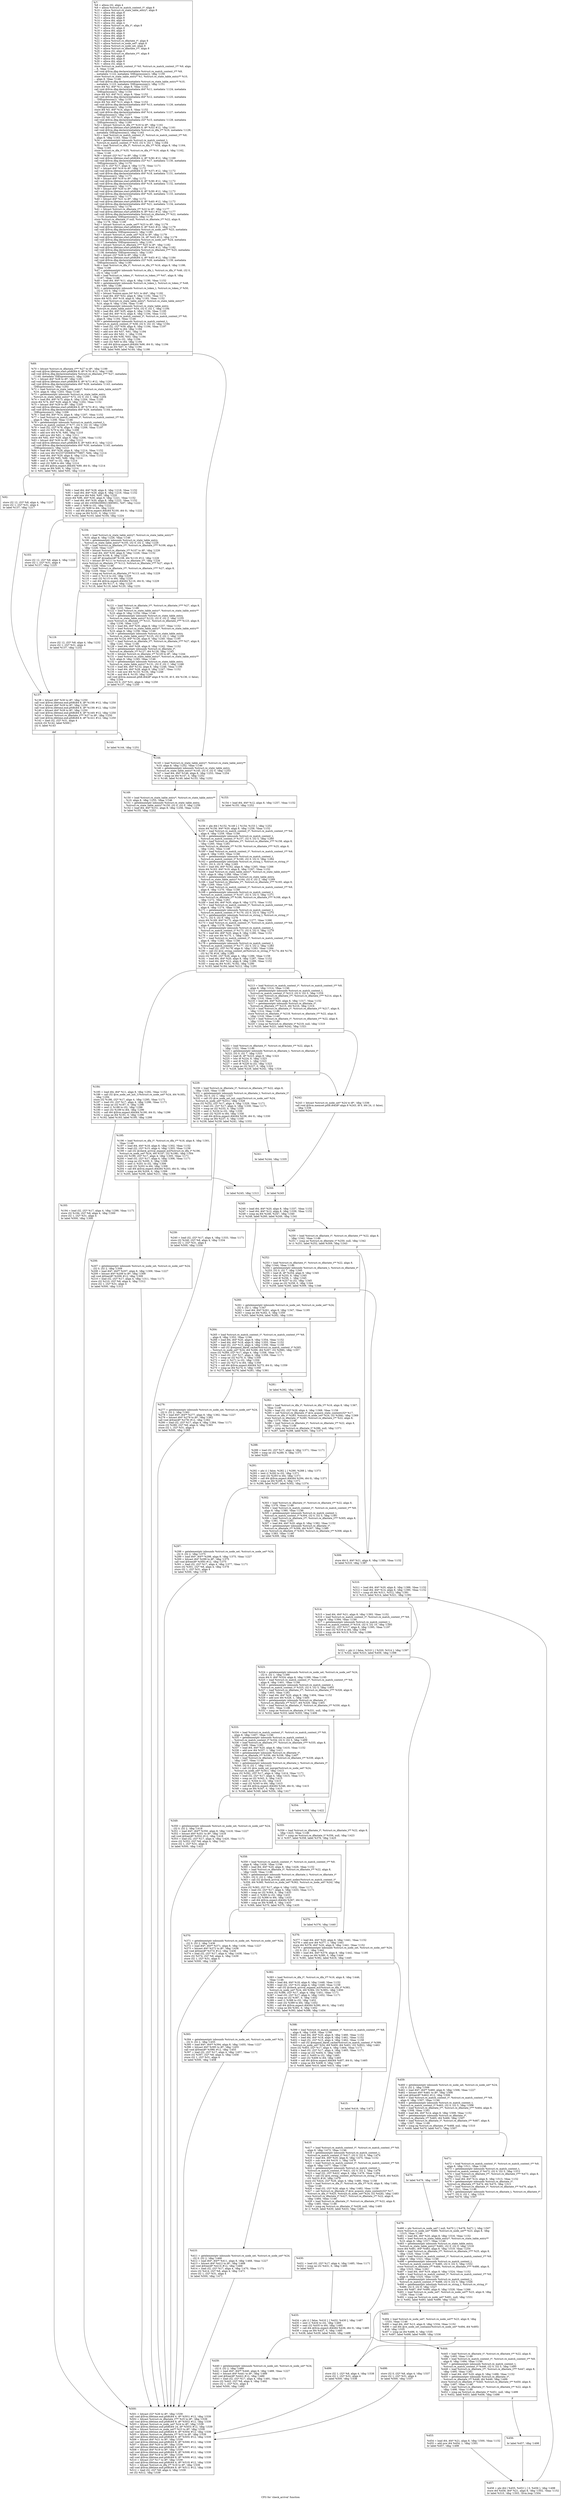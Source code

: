 digraph "CFG for 'check_arrival' function" {
	label="CFG for 'check_arrival' function";

	Node0xfcbae0 [shape=record,label="{%7:\l  %8 = alloca i32, align 4\l  %9 = alloca %struct.re_match_context_t*, align 8\l  %10 = alloca %struct.re_state_table_entry*, align 8\l  %11 = alloca i64, align 8\l  %12 = alloca i64, align 8\l  %13 = alloca i64, align 8\l  %14 = alloca i64, align 8\l  %15 = alloca i32, align 4\l  %16 = alloca %struct.re_dfa_t*, align 8\l  %17 = alloca i32, align 4\l  %18 = alloca i64, align 8\l  %19 = alloca i64, align 8\l  %20 = alloca i64, align 8\l  %21 = alloca i64, align 8\l  %22 = alloca %struct.re_dfastate_t*, align 8\l  %23 = alloca %struct.re_node_set*, align 8\l  %24 = alloca %struct.re_node_set, align 8\l  %25 = alloca %struct.re_dfastate_t**, align 8\l  %26 = alloca i32, align 4\l  %27 = alloca %struct.re_dfastate_t**, align 8\l  %28 = alloca i64, align 8\l  %29 = alloca i64, align 8\l  %30 = alloca i64, align 8\l  %31 = alloca i32, align 4\l  store %struct.re_match_context_t* %0, %struct.re_match_context_t** %9, align\l... 8, !tbaa !1146\l  call void @llvm.dbg.declare(metadata %struct.re_match_context_t** %9,\l... metadata !1122, metadata !DIExpression()), !dbg !1150\l  store %struct.re_state_table_entry* %1, %struct.re_state_table_entry** %10,\l... align 8, !tbaa !1146\l  call void @llvm.dbg.declare(metadata %struct.re_state_table_entry** %10,\l... metadata !1123, metadata !DIExpression()), !dbg !1151\l  store i64 %2, i64* %11, align 8, !tbaa !1152\l  call void @llvm.dbg.declare(metadata i64* %11, metadata !1124, metadata\l... !DIExpression()), !dbg !1154\l  store i64 %3, i64* %12, align 8, !tbaa !1152\l  call void @llvm.dbg.declare(metadata i64* %12, metadata !1125, metadata\l... !DIExpression()), !dbg !1155\l  store i64 %4, i64* %13, align 8, !tbaa !1152\l  call void @llvm.dbg.declare(metadata i64* %13, metadata !1126, metadata\l... !DIExpression()), !dbg !1156\l  store i64 %5, i64* %14, align 8, !tbaa !1152\l  call void @llvm.dbg.declare(metadata i64* %14, metadata !1127, metadata\l... !DIExpression()), !dbg !1157\l  store i32 %6, i32* %15, align 4, !tbaa !1158\l  call void @llvm.dbg.declare(metadata i32* %15, metadata !1128, metadata\l... !DIExpression()), !dbg !1160\l  %32 = bitcast %struct.re_dfa_t** %16 to i8*, !dbg !1161\l  call void @llvm.lifetime.start.p0i8(i64 8, i8* %32) #12, !dbg !1161\l  call void @llvm.dbg.declare(metadata %struct.re_dfa_t** %16, metadata !1129,\l... metadata !DIExpression()), !dbg !1162\l  %33 = load %struct.re_match_context_t*, %struct.re_match_context_t** %9,\l... align 8, !dbg !1163, !tbaa !1146\l  %34 = getelementptr inbounds %struct.re_match_context_t,\l... %struct.re_match_context_t* %33, i32 0, i32 1, !dbg !1164\l  %35 = load %struct.re_dfa_t*, %struct.re_dfa_t** %34, align 8, !dbg !1164,\l... !tbaa !1165\l  store %struct.re_dfa_t* %35, %struct.re_dfa_t** %16, align 8, !dbg !1162,\l... !tbaa !1146\l  %36 = bitcast i32* %17 to i8*, !dbg !1169\l  call void @llvm.lifetime.start.p0i8(i64 4, i8* %36) #12, !dbg !1169\l  call void @llvm.dbg.declare(metadata i32* %17, metadata !1130, metadata\l... !DIExpression()), !dbg !1170\l  store i32 0, i32* %17, align 4, !dbg !1170, !tbaa !1171\l  %37 = bitcast i64* %18 to i8*, !dbg !1172\l  call void @llvm.lifetime.start.p0i8(i64 8, i8* %37) #12, !dbg !1172\l  call void @llvm.dbg.declare(metadata i64* %18, metadata !1131, metadata\l... !DIExpression()), !dbg !1173\l  %38 = bitcast i64* %19 to i8*, !dbg !1172\l  call void @llvm.lifetime.start.p0i8(i64 8, i8* %38) #12, !dbg !1172\l  call void @llvm.dbg.declare(metadata i64* %19, metadata !1132, metadata\l... !DIExpression()), !dbg !1174\l  %39 = bitcast i64* %20 to i8*, !dbg !1172\l  call void @llvm.lifetime.start.p0i8(i64 8, i8* %39) #12, !dbg !1172\l  call void @llvm.dbg.declare(metadata i64* %20, metadata !1133, metadata\l... !DIExpression()), !dbg !1175\l  %40 = bitcast i64* %21 to i8*, !dbg !1172\l  call void @llvm.lifetime.start.p0i8(i64 8, i8* %40) #12, !dbg !1172\l  call void @llvm.dbg.declare(metadata i64* %21, metadata !1134, metadata\l... !DIExpression()), !dbg !1176\l  %41 = bitcast %struct.re_dfastate_t** %22 to i8*, !dbg !1177\l  call void @llvm.lifetime.start.p0i8(i64 8, i8* %41) #12, !dbg !1177\l  call void @llvm.dbg.declare(metadata %struct.re_dfastate_t** %22, metadata\l... !1135, metadata !DIExpression()), !dbg !1178\l  store %struct.re_dfastate_t* null, %struct.re_dfastate_t** %22, align 8,\l... !dbg !1178, !tbaa !1146\l  %42 = bitcast %struct.re_node_set** %23 to i8*, !dbg !1179\l  call void @llvm.lifetime.start.p0i8(i64 8, i8* %42) #12, !dbg !1179\l  call void @llvm.dbg.declare(metadata %struct.re_node_set** %23, metadata\l... !1136, metadata !DIExpression()), !dbg !1180\l  %43 = bitcast %struct.re_node_set* %24 to i8*, !dbg !1179\l  call void @llvm.lifetime.start.p0i8(i64 24, i8* %43) #12, !dbg !1179\l  call void @llvm.dbg.declare(metadata %struct.re_node_set* %24, metadata\l... !1137, metadata !DIExpression()), !dbg !1181\l  %44 = bitcast %struct.re_dfastate_t*** %25 to i8*, !dbg !1182\l  call void @llvm.lifetime.start.p0i8(i64 8, i8* %44) #12, !dbg !1182\l  call void @llvm.dbg.declare(metadata %struct.re_dfastate_t*** %25, metadata\l... !1138, metadata !DIExpression()), !dbg !1183\l  %45 = bitcast i32* %26 to i8*, !dbg !1184\l  call void @llvm.lifetime.start.p0i8(i64 4, i8* %45) #12, !dbg !1184\l  call void @llvm.dbg.declare(metadata i32* %26, metadata !1139, metadata\l... !DIExpression()), !dbg !1185\l  %46 = load %struct.re_dfa_t*, %struct.re_dfa_t** %16, align 8, !dbg !1186,\l... !tbaa !1146\l  %47 = getelementptr inbounds %struct.re_dfa_t, %struct.re_dfa_t* %46, i32 0,\l... i32 0, !dbg !1187\l  %48 = load %struct.re_token_t*, %struct.re_token_t** %47, align 8, !dbg\l... !1187, !tbaa !1188\l  %49 = load i64, i64* %11, align 8, !dbg !1190, !tbaa !1152\l  %50 = getelementptr inbounds %struct.re_token_t, %struct.re_token_t* %48,\l... i64 %49, !dbg !1186\l  %51 = getelementptr inbounds %struct.re_token_t, %struct.re_token_t* %50,\l... i32 0, i32 0, !dbg !1191\l  %52 = bitcast %union.anon.34* %51 to i64*, !dbg !1192\l  %53 = load i64, i64* %52, align 8, !dbg !1192, !tbaa !1171\l  store i64 %53, i64* %18, align 8, !dbg !1193, !tbaa !1152\l  %54 = load %struct.re_state_table_entry*, %struct.re_state_table_entry**\l... %10, align 8, !dbg !1194, !tbaa !1146\l  %55 = getelementptr inbounds %struct.re_state_table_entry,\l... %struct.re_state_table_entry* %54, i32 0, i32 1, !dbg !1194\l  %56 = load i64, i64* %55, align 8, !dbg !1194, !tbaa !1195\l  %57 = load i64, i64* %14, align 8, !dbg !1194, !tbaa !1152\l  %58 = load %struct.re_match_context_t*, %struct.re_match_context_t** %9,\l... align 8, !dbg !1194, !tbaa !1146\l  %59 = getelementptr inbounds %struct.re_match_context_t,\l... %struct.re_match_context_t* %58, i32 0, i32 10, !dbg !1194\l  %60 = load i32, i32* %59, align 8, !dbg !1194, !tbaa !1197\l  %61 = sext i32 %60 to i64, !dbg !1194\l  %62 = add nsw i64 %57, %61, !dbg !1194\l  %63 = add nsw i64 %62, 1, !dbg !1194\l  %64 = icmp slt i64 %56, %63, !dbg !1194\l  %65 = zext i1 %64 to i32, !dbg !1194\l  %66 = sext i32 %65 to i64, !dbg !1194\l  %67 = call i64 @llvm.expect.i64(i64 %66, i64 0), !dbg !1194\l  %68 = icmp ne i64 %67, 0, !dbg !1194\l  br i1 %68, label %69, label %144, !dbg !1198\l|{<s0>T|<s1>F}}"];
	Node0xfcbae0:s0 -> Node0xfcbd80;
	Node0xfcbae0:s1 -> Node0xfcc050;
	Node0xfcbd80 [shape=record,label="{%69:\l\l  %70 = bitcast %struct.re_dfastate_t*** %27 to i8*, !dbg !1199\l  call void @llvm.lifetime.start.p0i8(i64 8, i8* %70) #12, !dbg !1199\l  call void @llvm.dbg.declare(metadata %struct.re_dfastate_t*** %27, metadata\l... !1140, metadata !DIExpression()), !dbg !1200\l  %71 = bitcast i64* %28 to i8*, !dbg !1201\l  call void @llvm.lifetime.start.p0i8(i64 8, i8* %71) #12, !dbg !1201\l  call void @llvm.dbg.declare(metadata i64* %28, metadata !1143, metadata\l... !DIExpression()), !dbg !1202\l  %72 = load %struct.re_state_table_entry*, %struct.re_state_table_entry**\l... %10, align 8, !dbg !1203, !tbaa !1146\l  %73 = getelementptr inbounds %struct.re_state_table_entry,\l... %struct.re_state_table_entry* %72, i32 0, i32 1, !dbg !1204\l  %74 = load i64, i64* %73, align 8, !dbg !1204, !tbaa !1195\l  store i64 %74, i64* %28, align 8, !dbg !1202, !tbaa !1152\l  %75 = bitcast i64* %29 to i8*, !dbg !1205\l  call void @llvm.lifetime.start.p0i8(i64 8, i8* %75) #12, !dbg !1205\l  call void @llvm.dbg.declare(metadata i64* %29, metadata !1144, metadata\l... !DIExpression()), !dbg !1206\l  %76 = load i64, i64* %14, align 8, !dbg !1207, !tbaa !1152\l  %77 = load %struct.re_match_context_t*, %struct.re_match_context_t** %9,\l... align 8, !dbg !1208, !tbaa !1146\l  %78 = getelementptr inbounds %struct.re_match_context_t,\l... %struct.re_match_context_t* %77, i32 0, i32 10, !dbg !1209\l  %79 = load i32, i32* %78, align 8, !dbg !1209, !tbaa !1197\l  %80 = sext i32 %79 to i64, !dbg !1208\l  %81 = add nsw i64 %76, %80, !dbg !1210\l  %82 = add nsw i64 %81, 1, !dbg !1211\l  store i64 %82, i64* %29, align 8, !dbg !1206, !tbaa !1152\l  %83 = bitcast i64* %30 to i8*, !dbg !1212\l  call void @llvm.lifetime.start.p0i8(i64 8, i8* %83) #12, !dbg !1212\l  call void @llvm.dbg.declare(metadata i64* %30, metadata !1145, metadata\l... !DIExpression()), !dbg !1213\l  %84 = load i64, i64* %28, align 8, !dbg !1214, !tbaa !1152\l  %85 = sub nsw i64 9223372036854775807, %84, !dbg !1214\l  %86 = load i64, i64* %29, align 8, !dbg !1214, !tbaa !1152\l  %87 = icmp slt i64 %85, %86, !dbg !1214\l  %88 = zext i1 %87 to i32, !dbg !1214\l  %89 = sext i32 %88 to i64, !dbg !1214\l  %90 = call i64 @llvm.expect.i64(i64 %89, i64 0), !dbg !1214\l  %91 = icmp ne i64 %90, 0, !dbg !1214\l  br i1 %91, label %92, label %93, !dbg !1216\l|{<s0>T|<s1>F}}"];
	Node0xfcbd80:s0 -> Node0xfcbdd0;
	Node0xfcbd80:s1 -> Node0xfcbe20;
	Node0xfcbdd0 [shape=record,label="{%92:\l\l  store i32 12, i32* %8, align 4, !dbg !1217\l  store i32 1, i32* %31, align 4\l  br label %137, !dbg !1217\l}"];
	Node0xfcbdd0 -> Node0xfcbfb0;
	Node0xfcbe20 [shape=record,label="{%93:\l\l  %94 = load i64, i64* %28, align 8, !dbg !1218, !tbaa !1152\l  %95 = load i64, i64* %29, align 8, !dbg !1219, !tbaa !1152\l  %96 = add nsw i64 %94, %95, !dbg !1220\l  store i64 %96, i64* %30, align 8, !dbg !1221, !tbaa !1152\l  %97 = load i64, i64* %30, align 8, !dbg !1222, !tbaa !1152\l  %98 = icmp ult i64 2305843009213693951, %97, !dbg !1222\l  %99 = zext i1 %98 to i32, !dbg !1222\l  %100 = sext i32 %99 to i64, !dbg !1222\l  %101 = call i64 @llvm.expect.i64(i64 %100, i64 0), !dbg !1222\l  %102 = icmp ne i64 %101, 0, !dbg !1222\l  br i1 %102, label %103, label %104, !dbg !1224\l|{<s0>T|<s1>F}}"];
	Node0xfcbe20:s0 -> Node0xfcbe70;
	Node0xfcbe20:s1 -> Node0xfcbec0;
	Node0xfcbe70 [shape=record,label="{%103:\l\l  store i32 12, i32* %8, align 4, !dbg !1225\l  store i32 1, i32* %31, align 4\l  br label %137, !dbg !1225\l}"];
	Node0xfcbe70 -> Node0xfcbfb0;
	Node0xfcbec0 [shape=record,label="{%104:\l\l  %105 = load %struct.re_state_table_entry*, %struct.re_state_table_entry**\l... %10, align 8, !dbg !1226, !tbaa !1146\l  %106 = getelementptr inbounds %struct.re_state_table_entry,\l... %struct.re_state_table_entry* %105, i32 0, i32 2, !dbg !1226\l  %107 = load %struct.re_dfastate_t**, %struct.re_dfastate_t*** %106, align 8,\l... !dbg !1226, !tbaa !1227\l  %108 = bitcast %struct.re_dfastate_t** %107 to i8*, !dbg !1226\l  %109 = load i64, i64* %30, align 8, !dbg !1226, !tbaa !1152\l  %110 = mul i64 %109, 8, !dbg !1226\l  %111 = call i8* @realloc(i8* %108, i64 %110) #12, !dbg !1226\l  %112 = bitcast i8* %111 to %struct.re_dfastate_t**, !dbg !1226\l  store %struct.re_dfastate_t** %112, %struct.re_dfastate_t*** %27, align 8,\l... !dbg !1228, !tbaa !1146\l  %113 = load %struct.re_dfastate_t**, %struct.re_dfastate_t*** %27, align 8,\l... !dbg !1229, !tbaa !1146\l  %114 = icmp eq %struct.re_dfastate_t** %113, null, !dbg !1229\l  %115 = zext i1 %114 to i32, !dbg !1229\l  %116 = sext i32 %115 to i64, !dbg !1229\l  %117 = call i64 @llvm.expect.i64(i64 %116, i64 0), !dbg !1229\l  %118 = icmp ne i64 %117, 0, !dbg !1229\l  br i1 %118, label %119, label %120, !dbg !1231\l|{<s0>T|<s1>F}}"];
	Node0xfcbec0:s0 -> Node0xfcbf10;
	Node0xfcbec0:s1 -> Node0xfcbf60;
	Node0xfcbf10 [shape=record,label="{%119:\l\l  store i32 12, i32* %8, align 4, !dbg !1232\l  store i32 1, i32* %31, align 4\l  br label %137, !dbg !1232\l}"];
	Node0xfcbf10 -> Node0xfcbfb0;
	Node0xfcbf60 [shape=record,label="{%120:\l\l  %121 = load %struct.re_dfastate_t**, %struct.re_dfastate_t*** %27, align 8,\l... !dbg !1233, !tbaa !1146\l  %122 = load %struct.re_state_table_entry*, %struct.re_state_table_entry**\l... %10, align 8, !dbg !1234, !tbaa !1146\l  %123 = getelementptr inbounds %struct.re_state_table_entry,\l... %struct.re_state_table_entry* %122, i32 0, i32 2, !dbg !1235\l  store %struct.re_dfastate_t** %121, %struct.re_dfastate_t*** %123, align 8,\l... !dbg !1236, !tbaa !1227\l  %124 = load i64, i64* %30, align 8, !dbg !1237, !tbaa !1152\l  %125 = load %struct.re_state_table_entry*, %struct.re_state_table_entry**\l... %10, align 8, !dbg !1238, !tbaa !1146\l  %126 = getelementptr inbounds %struct.re_state_table_entry,\l... %struct.re_state_table_entry* %125, i32 0, i32 1, !dbg !1239\l  store i64 %124, i64* %126, align 8, !dbg !1240, !tbaa !1195\l  %127 = load %struct.re_dfastate_t**, %struct.re_dfastate_t*** %27, align 8,\l... !dbg !1241, !tbaa !1146\l  %128 = load i64, i64* %28, align 8, !dbg !1242, !tbaa !1152\l  %129 = getelementptr inbounds %struct.re_dfastate_t*,\l... %struct.re_dfastate_t** %127, i64 %128, !dbg !1243\l  %130 = bitcast %struct.re_dfastate_t** %129 to i8*, !dbg !1244\l  %131 = load %struct.re_state_table_entry*, %struct.re_state_table_entry**\l... %10, align 8, !dbg !1245, !tbaa !1146\l  %132 = getelementptr inbounds %struct.re_state_table_entry,\l... %struct.re_state_table_entry* %131, i32 0, i32 1, !dbg !1246\l  %133 = load i64, i64* %132, align 8, !dbg !1246, !tbaa !1195\l  %134 = load i64, i64* %28, align 8, !dbg !1247, !tbaa !1152\l  %135 = sub nsw i64 %133, %134, !dbg !1248\l  %136 = mul i64 8, %135, !dbg !1249\l  call void @llvm.memset.p0i8.i64(i8* align 8 %130, i8 0, i64 %136, i1 false),\l... !dbg !1244\l  store i32 0, i32* %31, align 4, !dbg !1250\l  br label %137, !dbg !1250\l}"];
	Node0xfcbf60 -> Node0xfcbfb0;
	Node0xfcbfb0 [shape=record,label="{%137:\l\l  %138 = bitcast i64* %30 to i8*, !dbg !1250\l  call void @llvm.lifetime.end.p0i8(i64 8, i8* %138) #12, !dbg !1250\l  %139 = bitcast i64* %29 to i8*, !dbg !1250\l  call void @llvm.lifetime.end.p0i8(i64 8, i8* %139) #12, !dbg !1250\l  %140 = bitcast i64* %28 to i8*, !dbg !1250\l  call void @llvm.lifetime.end.p0i8(i64 8, i8* %140) #12, !dbg !1250\l  %141 = bitcast %struct.re_dfastate_t*** %27 to i8*, !dbg !1250\l  call void @llvm.lifetime.end.p0i8(i64 8, i8* %141) #12, !dbg !1250\l  %142 = load i32, i32* %31, align 4\l  switch i32 %142, label %500 [\l    i32 0, label %143\l  ]\l|{<s0>def|<s1>0}}"];
	Node0xfcbfb0:s0 -> Node0xfcd360;
	Node0xfcbfb0:s1 -> Node0xfcc000;
	Node0xfcc000 [shape=record,label="{%143:\l\l  br label %144, !dbg !1251\l}"];
	Node0xfcc000 -> Node0xfcc050;
	Node0xfcc050 [shape=record,label="{%144:\l\l  %145 = load %struct.re_state_table_entry*, %struct.re_state_table_entry**\l... %10, align 8, !dbg !1252, !tbaa !1146\l  %146 = getelementptr inbounds %struct.re_state_table_entry,\l... %struct.re_state_table_entry* %145, i32 0, i32 0, !dbg !1253\l  %147 = load i64, i64* %146, align 8, !dbg !1253, !tbaa !1254\l  %148 = icmp ne i64 %147, 0, !dbg !1252\l  br i1 %148, label %149, label %153, !dbg !1252\l|{<s0>T|<s1>F}}"];
	Node0xfcc050:s0 -> Node0xfcc0a0;
	Node0xfcc050:s1 -> Node0xfcc0f0;
	Node0xfcc0a0 [shape=record,label="{%149:\l\l  %150 = load %struct.re_state_table_entry*, %struct.re_state_table_entry**\l... %10, align 8, !dbg !1255, !tbaa !1146\l  %151 = getelementptr inbounds %struct.re_state_table_entry,\l... %struct.re_state_table_entry* %150, i32 0, i32 0, !dbg !1256\l  %152 = load i64, i64* %151, align 8, !dbg !1256, !tbaa !1254\l  br label %155, !dbg !1252\l}"];
	Node0xfcc0a0 -> Node0xfcc140;
	Node0xfcc0f0 [shape=record,label="{%153:\l\l  %154 = load i64, i64* %12, align 8, !dbg !1257, !tbaa !1152\l  br label %155, !dbg !1252\l}"];
	Node0xfcc0f0 -> Node0xfcc140;
	Node0xfcc140 [shape=record,label="{%155:\l\l  %156 = phi i64 [ %152, %149 ], [ %154, %153 ], !dbg !1252\l  store i64 %156, i64* %20, align 8, !dbg !1258, !tbaa !1152\l  %157 = load %struct.re_match_context_t*, %struct.re_match_context_t** %9,\l... align 8, !dbg !1259, !tbaa !1146\l  %158 = getelementptr inbounds %struct.re_match_context_t,\l... %struct.re_match_context_t* %157, i32 0, i32 5, !dbg !1260\l  %159 = load %struct.re_dfastate_t**, %struct.re_dfastate_t*** %158, align 8,\l... !dbg !1260, !tbaa !1261\l  store %struct.re_dfastate_t** %159, %struct.re_dfastate_t*** %25, align 8,\l... !dbg !1262, !tbaa !1146\l  %160 = load %struct.re_match_context_t*, %struct.re_match_context_t** %9,\l... align 8, !dbg !1263, !tbaa !1146\l  %161 = getelementptr inbounds %struct.re_match_context_t,\l... %struct.re_match_context_t* %160, i32 0, i32 0, !dbg !1264\l  %162 = getelementptr inbounds %struct.re_string_t, %struct.re_string_t*\l... %161, i32 0, i32 9, !dbg !1265\l  %163 = load i64, i64* %162, align 8, !dbg !1265, !tbaa !1266\l  store i64 %163, i64* %19, align 8, !dbg !1267, !tbaa !1152\l  %164 = load %struct.re_state_table_entry*, %struct.re_state_table_entry**\l... %10, align 8, !dbg !1268, !tbaa !1146\l  %165 = getelementptr inbounds %struct.re_state_table_entry,\l... %struct.re_state_table_entry* %164, i32 0, i32 2, !dbg !1269\l  %166 = load %struct.re_dfastate_t**, %struct.re_dfastate_t*** %165, align 8,\l... !dbg !1269, !tbaa !1227\l  %167 = load %struct.re_match_context_t*, %struct.re_match_context_t** %9,\l... align 8, !dbg !1270, !tbaa !1146\l  %168 = getelementptr inbounds %struct.re_match_context_t,\l... %struct.re_match_context_t* %167, i32 0, i32 5, !dbg !1271\l  store %struct.re_dfastate_t** %166, %struct.re_dfastate_t*** %168, align 8,\l... !dbg !1272, !tbaa !1261\l  %169 = load i64, i64* %20, align 8, !dbg !1273, !tbaa !1152\l  %170 = load %struct.re_match_context_t*, %struct.re_match_context_t** %9,\l... align 8, !dbg !1274, !tbaa !1146\l  %171 = getelementptr inbounds %struct.re_match_context_t,\l... %struct.re_match_context_t* %170, i32 0, i32 0, !dbg !1275\l  %172 = getelementptr inbounds %struct.re_string_t, %struct.re_string_t*\l... %171, i32 0, i32 9, !dbg !1276\l  store i64 %169, i64* %172, align 8, !dbg !1277, !tbaa !1266\l  %173 = load %struct.re_match_context_t*, %struct.re_match_context_t** %9,\l... align 8, !dbg !1278, !tbaa !1146\l  %174 = getelementptr inbounds %struct.re_match_context_t,\l... %struct.re_match_context_t* %173, i32 0, i32 0, !dbg !1279\l  %175 = load i64, i64* %20, align 8, !dbg !1280, !tbaa !1152\l  %176 = sub nsw i64 %175, 1, !dbg !1281\l  %177 = load %struct.re_match_context_t*, %struct.re_match_context_t** %9,\l... align 8, !dbg !1282, !tbaa !1146\l  %178 = getelementptr inbounds %struct.re_match_context_t,\l... %struct.re_match_context_t* %177, i32 0, i32 2, !dbg !1283\l  %179 = load i32, i32* %178, align 8, !dbg !1283, !tbaa !1284\l  %180 = call i32 @re_string_context_at(%struct.re_string_t* %174, i64 %176,\l... i32 %179) #16, !dbg !1285\l  store i32 %180, i32* %26, align 4, !dbg !1286, !tbaa !1158\l  %181 = load i64, i64* %20, align 8, !dbg !1287, !tbaa !1152\l  %182 = load i64, i64* %12, align 8, !dbg !1289, !tbaa !1152\l  %183 = icmp eq i64 %181, %182, !dbg !1290\l  br i1 %183, label %184, label %212, !dbg !1291\l|{<s0>T|<s1>F}}"];
	Node0xfcc140:s0 -> Node0xfcc190;
	Node0xfcc140:s1 -> Node0xfcc320;
	Node0xfcc190 [shape=record,label="{%184:\l\l  %185 = load i64, i64* %11, align 8, !dbg !1292, !tbaa !1152\l  %186 = call i32 @re_node_set_init_1(%struct.re_node_set* %24, i64 %185),\l... !dbg !1294\l  store i32 %186, i32* %17, align 4, !dbg !1295, !tbaa !1171\l  %187 = load i32, i32* %17, align 4, !dbg !1296, !tbaa !1171\l  %188 = icmp ne i32 %187, 0, !dbg !1296\l  %189 = zext i1 %188 to i32, !dbg !1296\l  %190 = sext i32 %189 to i64, !dbg !1296\l  %191 = call i64 @llvm.expect.i64(i64 %190, i64 0), !dbg !1296\l  %192 = icmp ne i64 %191, 0, !dbg !1296\l  br i1 %192, label %193, label %195, !dbg !1298\l|{<s0>T|<s1>F}}"];
	Node0xfcc190:s0 -> Node0xfcc1e0;
	Node0xfcc190:s1 -> Node0xfcc230;
	Node0xfcc1e0 [shape=record,label="{%193:\l\l  %194 = load i32, i32* %17, align 4, !dbg !1299, !tbaa !1171\l  store i32 %194, i32* %8, align 4, !dbg !1300\l  store i32 1, i32* %31, align 4\l  br label %500, !dbg !1300\l}"];
	Node0xfcc1e0 -> Node0xfcd360;
	Node0xfcc230 [shape=record,label="{%195:\l\l  %196 = load %struct.re_dfa_t*, %struct.re_dfa_t** %16, align 8, !dbg !1301,\l... !tbaa !1146\l  %197 = load i64, i64* %18, align 8, !dbg !1302, !tbaa !1152\l  %198 = load i32, i32* %15, align 4, !dbg !1303, !tbaa !1158\l  %199 = call i32 @check_arrival_expand_ecl(%struct.re_dfa_t* %196,\l... %struct.re_node_set* %24, i64 %197, i32 %198), !dbg !1304\l  store i32 %199, i32* %17, align 4, !dbg !1305, !tbaa !1171\l  %200 = load i32, i32* %17, align 4, !dbg !1306, !tbaa !1171\l  %201 = icmp ne i32 %200, 0, !dbg !1306\l  %202 = zext i1 %201 to i32, !dbg !1306\l  %203 = sext i32 %202 to i64, !dbg !1306\l  %204 = call i64 @llvm.expect.i64(i64 %203, i64 0), !dbg !1306\l  %205 = icmp ne i64 %204, 0, !dbg !1306\l  br i1 %205, label %206, label %211, !dbg !1308\l|{<s0>T|<s1>F}}"];
	Node0xfcc230:s0 -> Node0xfcc280;
	Node0xfcc230:s1 -> Node0xfcc2d0;
	Node0xfcc280 [shape=record,label="{%206:\l\l  %207 = getelementptr inbounds %struct.re_node_set, %struct.re_node_set* %24,\l... i32 0, i32 2, !dbg !1309\l  %208 = load i64*, i64** %207, align 8, !dbg !1309, !tbaa !1227\l  %209 = bitcast i64* %208 to i8*, !dbg !1309\l  call void @free(i8* %209) #12, !dbg !1309\l  %210 = load i32, i32* %17, align 4, !dbg !1311, !tbaa !1171\l  store i32 %210, i32* %8, align 4, !dbg !1312\l  store i32 1, i32* %31, align 4\l  br label %500, !dbg !1312\l}"];
	Node0xfcc280 -> Node0xfcd360;
	Node0xfcc2d0 [shape=record,label="{%211:\l\l  br label %245, !dbg !1313\l}"];
	Node0xfcc2d0 -> Node0xfcc550;
	Node0xfcc320 [shape=record,label="{%212:\l\l  %213 = load %struct.re_match_context_t*, %struct.re_match_context_t** %9,\l... align 8, !dbg !1314, !tbaa !1146\l  %214 = getelementptr inbounds %struct.re_match_context_t,\l... %struct.re_match_context_t* %213, i32 0, i32 5, !dbg !1316\l  %215 = load %struct.re_dfastate_t**, %struct.re_dfastate_t*** %214, align 8,\l... !dbg !1316, !tbaa !1261\l  %216 = load i64, i64* %20, align 8, !dbg !1317, !tbaa !1152\l  %217 = getelementptr inbounds %struct.re_dfastate_t*,\l... %struct.re_dfastate_t** %215, i64 %216, !dbg !1314\l  %218 = load %struct.re_dfastate_t*, %struct.re_dfastate_t** %217, align 8,\l... !dbg !1314, !tbaa !1146\l  store %struct.re_dfastate_t* %218, %struct.re_dfastate_t** %22, align 8,\l... !dbg !1318, !tbaa !1146\l  %219 = load %struct.re_dfastate_t*, %struct.re_dfastate_t** %22, align 8,\l... !dbg !1319, !tbaa !1146\l  %220 = icmp ne %struct.re_dfastate_t* %219, null, !dbg !1319\l  br i1 %220, label %221, label %242, !dbg !1321\l|{<s0>T|<s1>F}}"];
	Node0xfcc320:s0 -> Node0xfcc370;
	Node0xfcc320:s1 -> Node0xfcc4b0;
	Node0xfcc370 [shape=record,label="{%221:\l\l  %222 = load %struct.re_dfastate_t*, %struct.re_dfastate_t** %22, align 8,\l... !dbg !1322, !tbaa !1146\l  %223 = getelementptr inbounds %struct.re_dfastate_t, %struct.re_dfastate_t*\l... %222, i32 0, i32 7, !dbg !1323\l  %224 = load i8, i8* %223, align 8, !dbg !1323\l  %225 = lshr i8 %224, 6, !dbg !1323\l  %226 = and i8 %225, 1, !dbg !1323\l  %227 = zext i8 %226 to i32, !dbg !1323\l  %228 = icmp ne i32 %227, 0, !dbg !1322\l  br i1 %228, label %229, label %242, !dbg !1324\l|{<s0>T|<s1>F}}"];
	Node0xfcc370:s0 -> Node0xfcc3c0;
	Node0xfcc370:s1 -> Node0xfcc4b0;
	Node0xfcc3c0 [shape=record,label="{%229:\l\l  %230 = load %struct.re_dfastate_t*, %struct.re_dfastate_t** %22, align 8,\l... !dbg !1325, !tbaa !1146\l  %231 = getelementptr inbounds %struct.re_dfastate_t, %struct.re_dfastate_t*\l... %230, i32 0, i32 1, !dbg !1327\l  %232 = call i32 @re_node_set_init_copy(%struct.re_node_set* %24,\l... %struct.re_node_set* %231), !dbg !1328\l  store i32 %232, i32* %17, align 4, !dbg !1329, !tbaa !1171\l  %233 = load i32, i32* %17, align 4, !dbg !1330, !tbaa !1171\l  %234 = icmp ne i32 %233, 0, !dbg !1330\l  %235 = zext i1 %234 to i32, !dbg !1330\l  %236 = sext i32 %235 to i64, !dbg !1330\l  %237 = call i64 @llvm.expect.i64(i64 %236, i64 0), !dbg !1330\l  %238 = icmp ne i64 %237, 0, !dbg !1330\l  br i1 %238, label %239, label %241, !dbg !1332\l|{<s0>T|<s1>F}}"];
	Node0xfcc3c0:s0 -> Node0xfcc410;
	Node0xfcc3c0:s1 -> Node0xfcc460;
	Node0xfcc410 [shape=record,label="{%239:\l\l  %240 = load i32, i32* %17, align 4, !dbg !1333, !tbaa !1171\l  store i32 %240, i32* %8, align 4, !dbg !1334\l  store i32 1, i32* %31, align 4\l  br label %500, !dbg !1334\l}"];
	Node0xfcc410 -> Node0xfcd360;
	Node0xfcc460 [shape=record,label="{%241:\l\l  br label %244, !dbg !1335\l}"];
	Node0xfcc460 -> Node0xfcc500;
	Node0xfcc4b0 [shape=record,label="{%242:\l\l  %243 = bitcast %struct.re_node_set* %24 to i8*, !dbg !1336\l  call void @llvm.memset.p0i8.i64(i8* align 8 %243, i8 0, i64 24, i1 false),\l... !dbg !1336\l  br label %244\l}"];
	Node0xfcc4b0 -> Node0xfcc500;
	Node0xfcc500 [shape=record,label="{%244:\l\l  br label %245\l}"];
	Node0xfcc500 -> Node0xfcc550;
	Node0xfcc550 [shape=record,label="{%245:\l\l  %246 = load i64, i64* %20, align 8, !dbg !1337, !tbaa !1152\l  %247 = load i64, i64* %12, align 8, !dbg !1339, !tbaa !1152\l  %248 = icmp eq i64 %246, %247, !dbg !1340\l  br i1 %248, label %260, label %249, !dbg !1341\l|{<s0>T|<s1>F}}"];
	Node0xfcc550:s0 -> Node0xfcc640;
	Node0xfcc550:s1 -> Node0xfcc5a0;
	Node0xfcc5a0 [shape=record,label="{%249:\l\l  %250 = load %struct.re_dfastate_t*, %struct.re_dfastate_t** %22, align 8,\l... !dbg !1342, !tbaa !1146\l  %251 = icmp ne %struct.re_dfastate_t* %250, null, !dbg !1342\l  br i1 %251, label %252, label %309, !dbg !1343\l|{<s0>T|<s1>F}}"];
	Node0xfcc5a0:s0 -> Node0xfcc5f0;
	Node0xfcc5a0:s1 -> Node0xfcc910;
	Node0xfcc5f0 [shape=record,label="{%252:\l\l  %253 = load %struct.re_dfastate_t*, %struct.re_dfastate_t** %22, align 8,\l... !dbg !1344, !tbaa !1146\l  %254 = getelementptr inbounds %struct.re_dfastate_t, %struct.re_dfastate_t*\l... %253, i32 0, i32 7, !dbg !1345\l  %255 = load i8, i8* %254, align 8, !dbg !1345\l  %256 = lshr i8 %255, 6, !dbg !1345\l  %257 = and i8 %256, 1, !dbg !1345\l  %258 = zext i8 %257 to i32, !dbg !1345\l  %259 = icmp ne i32 %258, 0, !dbg !1344\l  br i1 %259, label %260, label %309, !dbg !1346\l|{<s0>T|<s1>F}}"];
	Node0xfcc5f0:s0 -> Node0xfcc640;
	Node0xfcc5f0:s1 -> Node0xfcc910;
	Node0xfcc640 [shape=record,label="{%260:\l\l  %261 = getelementptr inbounds %struct.re_node_set, %struct.re_node_set* %24,\l... i32 0, i32 1, !dbg !1347\l  %262 = load i64, i64* %261, align 8, !dbg !1347, !tbaa !1195\l  %263 = icmp ne i64 %262, 0, !dbg !1350\l  br i1 %263, label %264, label %282, !dbg !1351\l|{<s0>T|<s1>F}}"];
	Node0xfcc640:s0 -> Node0xfcc690;
	Node0xfcc640:s1 -> Node0xfcc780;
	Node0xfcc690 [shape=record,label="{%264:\l\l  %265 = load %struct.re_match_context_t*, %struct.re_match_context_t** %9,\l... align 8, !dbg !1352, !tbaa !1146\l  %266 = load i64, i64* %20, align 8, !dbg !1354, !tbaa !1152\l  %267 = load i64, i64* %18, align 8, !dbg !1355, !tbaa !1152\l  %268 = load i32, i32* %15, align 4, !dbg !1356, !tbaa !1158\l  %269 = call i32 @expand_bkref_cache(%struct.re_match_context_t* %265,\l... %struct.re_node_set* %24, i64 %266, i64 %267, i32 %268), !dbg !1357\l  store i32 %269, i32* %17, align 4, !dbg !1358, !tbaa !1171\l  %270 = load i32, i32* %17, align 4, !dbg !1359, !tbaa !1171\l  %271 = icmp ne i32 %270, 0, !dbg !1359\l  %272 = zext i1 %271 to i32, !dbg !1359\l  %273 = sext i32 %272 to i64, !dbg !1359\l  %274 = call i64 @llvm.expect.i64(i64 %273, i64 0), !dbg !1359\l  %275 = icmp ne i64 %274, 0, !dbg !1359\l  br i1 %275, label %276, label %281, !dbg !1361\l|{<s0>T|<s1>F}}"];
	Node0xfcc690:s0 -> Node0xfcc6e0;
	Node0xfcc690:s1 -> Node0xfcc730;
	Node0xfcc6e0 [shape=record,label="{%276:\l\l  %277 = getelementptr inbounds %struct.re_node_set, %struct.re_node_set* %24,\l... i32 0, i32 2, !dbg !1362\l  %278 = load i64*, i64** %277, align 8, !dbg !1362, !tbaa !1227\l  %279 = bitcast i64* %278 to i8*, !dbg !1362\l  call void @free(i8* %279) #12, !dbg !1362\l  %280 = load i32, i32* %17, align 4, !dbg !1364, !tbaa !1171\l  store i32 %280, i32* %8, align 4, !dbg !1365\l  store i32 1, i32* %31, align 4\l  br label %500, !dbg !1365\l}"];
	Node0xfcc6e0 -> Node0xfcd360;
	Node0xfcc730 [shape=record,label="{%281:\l\l  br label %282, !dbg !1366\l}"];
	Node0xfcc730 -> Node0xfcc780;
	Node0xfcc780 [shape=record,label="{%282:\l\l  %283 = load %struct.re_dfa_t*, %struct.re_dfa_t** %16, align 8, !dbg !1367,\l... !tbaa !1146\l  %284 = load i32, i32* %26, align 4, !dbg !1368, !tbaa !1158\l  %285 = call %struct.re_dfastate_t* @re_acquire_state_context(i32* %17,\l... %struct.re_dfa_t* %283, %struct.re_node_set* %24, i32 %284), !dbg !1369\l  store %struct.re_dfastate_t* %285, %struct.re_dfastate_t** %22, align 8,\l... !dbg !1370, !tbaa !1146\l  %286 = load %struct.re_dfastate_t*, %struct.re_dfastate_t** %22, align 8,\l... !dbg !1371, !tbaa !1146\l  %287 = icmp eq %struct.re_dfastate_t* %286, null, !dbg !1371\l  br i1 %287, label %288, label %291, !dbg !1371\l|{<s0>T|<s1>F}}"];
	Node0xfcc780:s0 -> Node0xfcc7d0;
	Node0xfcc780:s1 -> Node0xfcc820;
	Node0xfcc7d0 [shape=record,label="{%288:\l\l  %289 = load i32, i32* %17, align 4, !dbg !1371, !tbaa !1171\l  %290 = icmp ne i32 %289, 0, !dbg !1371\l  br label %291\l}"];
	Node0xfcc7d0 -> Node0xfcc820;
	Node0xfcc820 [shape=record,label="{%291:\l\l  %292 = phi i1 [ false, %282 ], [ %290, %288 ], !dbg !1373\l  %293 = zext i1 %292 to i32, !dbg !1371\l  %294 = sext i32 %293 to i64, !dbg !1371\l  %295 = call i64 @llvm.expect.i64(i64 %294, i64 0), !dbg !1371\l  %296 = icmp ne i64 %295, 0, !dbg !1371\l  br i1 %296, label %297, label %302, !dbg !1374\l|{<s0>T|<s1>F}}"];
	Node0xfcc820:s0 -> Node0xfcc870;
	Node0xfcc820:s1 -> Node0xfcc8c0;
	Node0xfcc870 [shape=record,label="{%297:\l\l  %298 = getelementptr inbounds %struct.re_node_set, %struct.re_node_set* %24,\l... i32 0, i32 2, !dbg !1375\l  %299 = load i64*, i64** %298, align 8, !dbg !1375, !tbaa !1227\l  %300 = bitcast i64* %299 to i8*, !dbg !1375\l  call void @free(i8* %300) #12, !dbg !1375\l  %301 = load i32, i32* %17, align 4, !dbg !1377, !tbaa !1171\l  store i32 %301, i32* %8, align 4, !dbg !1378\l  store i32 1, i32* %31, align 4\l  br label %500, !dbg !1378\l}"];
	Node0xfcc870 -> Node0xfcd360;
	Node0xfcc8c0 [shape=record,label="{%302:\l\l  %303 = load %struct.re_dfastate_t*, %struct.re_dfastate_t** %22, align 8,\l... !dbg !1379, !tbaa !1146\l  %304 = load %struct.re_match_context_t*, %struct.re_match_context_t** %9,\l... align 8, !dbg !1380, !tbaa !1146\l  %305 = getelementptr inbounds %struct.re_match_context_t,\l... %struct.re_match_context_t* %304, i32 0, i32 5, !dbg !1381\l  %306 = load %struct.re_dfastate_t**, %struct.re_dfastate_t*** %305, align 8,\l... !dbg !1381, !tbaa !1261\l  %307 = load i64, i64* %20, align 8, !dbg !1382, !tbaa !1152\l  %308 = getelementptr inbounds %struct.re_dfastate_t*,\l... %struct.re_dfastate_t** %306, i64 %307, !dbg !1380\l  store %struct.re_dfastate_t* %303, %struct.re_dfastate_t** %308, align 8,\l... !dbg !1383, !tbaa !1146\l  br label %309, !dbg !1384\l}"];
	Node0xfcc8c0 -> Node0xfcc910;
	Node0xfcc910 [shape=record,label="{%309:\l\l  store i64 0, i64* %21, align 8, !dbg !1385, !tbaa !1152\l  br label %310, !dbg !1387\l}"];
	Node0xfcc910 -> Node0xfcc960;
	Node0xfcc960 [shape=record,label="{%310:\l\l  %311 = load i64, i64* %20, align 8, !dbg !1388, !tbaa !1152\l  %312 = load i64, i64* %14, align 8, !dbg !1390, !tbaa !1152\l  %313 = icmp slt i64 %311, %312, !dbg !1391\l  br i1 %313, label %314, label %321, !dbg !1392\l|{<s0>T|<s1>F}}"];
	Node0xfcc960:s0 -> Node0xfcc9b0;
	Node0xfcc960:s1 -> Node0xfcca00;
	Node0xfcc9b0 [shape=record,label="{%314:\l\l  %315 = load i64, i64* %21, align 8, !dbg !1393, !tbaa !1152\l  %316 = load %struct.re_match_context_t*, %struct.re_match_context_t** %9,\l... align 8, !dbg !1394, !tbaa !1146\l  %317 = getelementptr inbounds %struct.re_match_context_t,\l... %struct.re_match_context_t* %316, i32 0, i32 10, !dbg !1395\l  %318 = load i32, i32* %317, align 8, !dbg !1395, !tbaa !1197\l  %319 = sext i32 %318 to i64, !dbg !1394\l  %320 = icmp sle i64 %315, %319, !dbg !1396\l  br label %321\l}"];
	Node0xfcc9b0 -> Node0xfcca00;
	Node0xfcca00 [shape=record,label="{%321:\l\l  %322 = phi i1 [ false, %310 ], [ %320, %314 ], !dbg !1397\l  br i1 %322, label %323, label %459, !dbg !1398\l|{<s0>T|<s1>F}}"];
	Node0xfcca00:s0 -> Node0xfcca50;
	Node0xfcca00:s1 -> Node0xfcd130;
	Node0xfcca50 [shape=record,label="{%323:\l\l  %324 = getelementptr inbounds %struct.re_node_set, %struct.re_node_set* %24,\l... i32 0, i32 1, !dbg !1399\l  store i64 0, i64* %324, align 8, !dbg !1399, !tbaa !1195\l  %325 = load %struct.re_match_context_t*, %struct.re_match_context_t** %9,\l... align 8, !dbg !1401, !tbaa !1146\l  %326 = getelementptr inbounds %struct.re_match_context_t,\l... %struct.re_match_context_t* %325, i32 0, i32 5, !dbg !1403\l  %327 = load %struct.re_dfastate_t**, %struct.re_dfastate_t*** %326, align 8,\l... !dbg !1403, !tbaa !1261\l  %328 = load i64, i64* %20, align 8, !dbg !1404, !tbaa !1152\l  %329 = add nsw i64 %328, 1, !dbg !1405\l  %330 = getelementptr inbounds %struct.re_dfastate_t*,\l... %struct.re_dfastate_t** %327, i64 %329, !dbg !1401\l  %331 = load %struct.re_dfastate_t*, %struct.re_dfastate_t** %330, align 8,\l... !dbg !1401, !tbaa !1146\l  %332 = icmp ne %struct.re_dfastate_t* %331, null, !dbg !1401\l  br i1 %332, label %333, label %355, !dbg !1406\l|{<s0>T|<s1>F}}"];
	Node0xfcca50:s0 -> Node0xfccaa0;
	Node0xfcca50:s1 -> Node0xfccb90;
	Node0xfccaa0 [shape=record,label="{%333:\l\l  %334 = load %struct.re_match_context_t*, %struct.re_match_context_t** %9,\l... align 8, !dbg !1407, !tbaa !1146\l  %335 = getelementptr inbounds %struct.re_match_context_t,\l... %struct.re_match_context_t* %334, i32 0, i32 5, !dbg !1409\l  %336 = load %struct.re_dfastate_t**, %struct.re_dfastate_t*** %335, align 8,\l... !dbg !1409, !tbaa !1261\l  %337 = load i64, i64* %20, align 8, !dbg !1410, !tbaa !1152\l  %338 = add nsw i64 %337, 1, !dbg !1411\l  %339 = getelementptr inbounds %struct.re_dfastate_t*,\l... %struct.re_dfastate_t** %336, i64 %338, !dbg !1407\l  %340 = load %struct.re_dfastate_t*, %struct.re_dfastate_t** %339, align 8,\l... !dbg !1407, !tbaa !1146\l  %341 = getelementptr inbounds %struct.re_dfastate_t, %struct.re_dfastate_t*\l... %340, i32 0, i32 1, !dbg !1412\l  %342 = call i32 @re_node_set_merge(%struct.re_node_set* %24,\l... %struct.re_node_set* %341), !dbg !1413\l  store i32 %342, i32* %17, align 4, !dbg !1414, !tbaa !1171\l  %343 = load i32, i32* %17, align 4, !dbg !1415, !tbaa !1171\l  %344 = icmp ne i32 %343, 0, !dbg !1415\l  %345 = zext i1 %344 to i32, !dbg !1415\l  %346 = sext i32 %345 to i64, !dbg !1415\l  %347 = call i64 @llvm.expect.i64(i64 %346, i64 0), !dbg !1415\l  %348 = icmp ne i64 %347, 0, !dbg !1415\l  br i1 %348, label %349, label %354, !dbg !1417\l|{<s0>T|<s1>F}}"];
	Node0xfccaa0:s0 -> Node0xfccaf0;
	Node0xfccaa0:s1 -> Node0xfccb40;
	Node0xfccaf0 [shape=record,label="{%349:\l\l  %350 = getelementptr inbounds %struct.re_node_set, %struct.re_node_set* %24,\l... i32 0, i32 2, !dbg !1418\l  %351 = load i64*, i64** %350, align 8, !dbg !1418, !tbaa !1227\l  %352 = bitcast i64* %351 to i8*, !dbg !1418\l  call void @free(i8* %352) #12, !dbg !1418\l  %353 = load i32, i32* %17, align 4, !dbg !1420, !tbaa !1171\l  store i32 %353, i32* %8, align 4, !dbg !1421\l  store i32 1, i32* %31, align 4\l  br label %500, !dbg !1421\l}"];
	Node0xfccaf0 -> Node0xfcd360;
	Node0xfccb40 [shape=record,label="{%354:\l\l  br label %355, !dbg !1422\l}"];
	Node0xfccb40 -> Node0xfccb90;
	Node0xfccb90 [shape=record,label="{%355:\l\l  %356 = load %struct.re_dfastate_t*, %struct.re_dfastate_t** %22, align 8,\l... !dbg !1423, !tbaa !1146\l  %357 = icmp ne %struct.re_dfastate_t* %356, null, !dbg !1423\l  br i1 %357, label %358, label %376, !dbg !1425\l|{<s0>T|<s1>F}}"];
	Node0xfccb90:s0 -> Node0xfccbe0;
	Node0xfccb90:s1 -> Node0xfcccd0;
	Node0xfccbe0 [shape=record,label="{%358:\l\l  %359 = load %struct.re_match_context_t*, %struct.re_match_context_t** %9,\l... align 8, !dbg !1426, !tbaa !1146\l  %360 = load i64, i64* %20, align 8, !dbg !1428, !tbaa !1152\l  %361 = load %struct.re_dfastate_t*, %struct.re_dfastate_t** %22, align 8,\l... !dbg !1429, !tbaa !1146\l  %362 = getelementptr inbounds %struct.re_dfastate_t, %struct.re_dfastate_t*\l... %361, i32 0, i32 2, !dbg !1430\l  %363 = call i32 @check_arrival_add_next_nodes(%struct.re_match_context_t*\l... %359, i64 %360, %struct.re_node_set* %362, %struct.re_node_set* %24), !dbg\l... !1431\l  store i32 %363, i32* %17, align 4, !dbg !1432, !tbaa !1171\l  %364 = load i32, i32* %17, align 4, !dbg !1433, !tbaa !1171\l  %365 = icmp ne i32 %364, 0, !dbg !1433\l  %366 = zext i1 %365 to i32, !dbg !1433\l  %367 = sext i32 %366 to i64, !dbg !1433\l  %368 = call i64 @llvm.expect.i64(i64 %367, i64 0), !dbg !1433\l  %369 = icmp ne i64 %368, 0, !dbg !1433\l  br i1 %369, label %370, label %375, !dbg !1435\l|{<s0>T|<s1>F}}"];
	Node0xfccbe0:s0 -> Node0xfccc30;
	Node0xfccbe0:s1 -> Node0xfccc80;
	Node0xfccc30 [shape=record,label="{%370:\l\l  %371 = getelementptr inbounds %struct.re_node_set, %struct.re_node_set* %24,\l... i32 0, i32 2, !dbg !1436\l  %372 = load i64*, i64** %371, align 8, !dbg !1436, !tbaa !1227\l  %373 = bitcast i64* %372 to i8*, !dbg !1436\l  call void @free(i8* %373) #12, !dbg !1436\l  %374 = load i32, i32* %17, align 4, !dbg !1438, !tbaa !1171\l  store i32 %374, i32* %8, align 4, !dbg !1439\l  store i32 1, i32* %31, align 4\l  br label %500, !dbg !1439\l}"];
	Node0xfccc30 -> Node0xfcd360;
	Node0xfccc80 [shape=record,label="{%375:\l\l  br label %376, !dbg !1440\l}"];
	Node0xfccc80 -> Node0xfcccd0;
	Node0xfcccd0 [shape=record,label="{%376:\l\l  %377 = load i64, i64* %20, align 8, !dbg !1441, !tbaa !1152\l  %378 = add nsw i64 %377, 1, !dbg !1441\l  store i64 %378, i64* %20, align 8, !dbg !1441, !tbaa !1152\l  %379 = getelementptr inbounds %struct.re_node_set, %struct.re_node_set* %24,\l... i32 0, i32 1, !dbg !1442\l  %380 = load i64, i64* %379, align 8, !dbg !1442, !tbaa !1195\l  %381 = icmp ne i64 %380, 0, !dbg !1444\l  br i1 %381, label %382, label %416, !dbg !1445\l|{<s0>T|<s1>F}}"];
	Node0xfcccd0:s0 -> Node0xfccd20;
	Node0xfcccd0:s1 -> Node0xfcceb0;
	Node0xfccd20 [shape=record,label="{%382:\l\l  %383 = load %struct.re_dfa_t*, %struct.re_dfa_t** %16, align 8, !dbg !1446,\l... !tbaa !1146\l  %384 = load i64, i64* %18, align 8, !dbg !1448, !tbaa !1152\l  %385 = load i32, i32* %15, align 4, !dbg !1449, !tbaa !1158\l  %386 = call i32 @check_arrival_expand_ecl(%struct.re_dfa_t* %383,\l... %struct.re_node_set* %24, i64 %384, i32 %385), !dbg !1450\l  store i32 %386, i32* %17, align 4, !dbg !1451, !tbaa !1171\l  %387 = load i32, i32* %17, align 4, !dbg !1452, !tbaa !1171\l  %388 = icmp ne i32 %387, 0, !dbg !1452\l  %389 = zext i1 %388 to i32, !dbg !1452\l  %390 = sext i32 %389 to i64, !dbg !1452\l  %391 = call i64 @llvm.expect.i64(i64 %390, i64 0), !dbg !1452\l  %392 = icmp ne i64 %391, 0, !dbg !1452\l  br i1 %392, label %393, label %398, !dbg !1454\l|{<s0>T|<s1>F}}"];
	Node0xfccd20:s0 -> Node0xfccd70;
	Node0xfccd20:s1 -> Node0xfccdc0;
	Node0xfccd70 [shape=record,label="{%393:\l\l  %394 = getelementptr inbounds %struct.re_node_set, %struct.re_node_set* %24,\l... i32 0, i32 2, !dbg !1455\l  %395 = load i64*, i64** %394, align 8, !dbg !1455, !tbaa !1227\l  %396 = bitcast i64* %395 to i8*, !dbg !1455\l  call void @free(i8* %396) #12, !dbg !1455\l  %397 = load i32, i32* %17, align 4, !dbg !1457, !tbaa !1171\l  store i32 %397, i32* %8, align 4, !dbg !1458\l  store i32 1, i32* %31, align 4\l  br label %500, !dbg !1458\l}"];
	Node0xfccd70 -> Node0xfcd360;
	Node0xfccdc0 [shape=record,label="{%398:\l\l  %399 = load %struct.re_match_context_t*, %struct.re_match_context_t** %9,\l... align 8, !dbg !1459, !tbaa !1146\l  %400 = load i64, i64* %20, align 8, !dbg !1460, !tbaa !1152\l  %401 = load i64, i64* %18, align 8, !dbg !1461, !tbaa !1152\l  %402 = load i32, i32* %15, align 4, !dbg !1462, !tbaa !1158\l  %403 = call i32 @expand_bkref_cache(%struct.re_match_context_t* %399,\l... %struct.re_node_set* %24, i64 %400, i64 %401, i32 %402), !dbg !1463\l  store i32 %403, i32* %17, align 4, !dbg !1464, !tbaa !1171\l  %404 = load i32, i32* %17, align 4, !dbg !1465, !tbaa !1171\l  %405 = icmp ne i32 %404, 0, !dbg !1465\l  %406 = zext i1 %405 to i32, !dbg !1465\l  %407 = sext i32 %406 to i64, !dbg !1465\l  %408 = call i64 @llvm.expect.i64(i64 %407, i64 0), !dbg !1465\l  %409 = icmp ne i64 %408, 0, !dbg !1465\l  br i1 %409, label %410, label %415, !dbg !1467\l|{<s0>T|<s1>F}}"];
	Node0xfccdc0:s0 -> Node0xfcce10;
	Node0xfccdc0:s1 -> Node0xfcce60;
	Node0xfcce10 [shape=record,label="{%410:\l\l  %411 = getelementptr inbounds %struct.re_node_set, %struct.re_node_set* %24,\l... i32 0, i32 2, !dbg !1468\l  %412 = load i64*, i64** %411, align 8, !dbg !1468, !tbaa !1227\l  %413 = bitcast i64* %412 to i8*, !dbg !1468\l  call void @free(i8* %413) #12, !dbg !1468\l  %414 = load i32, i32* %17, align 4, !dbg !1470, !tbaa !1171\l  store i32 %414, i32* %8, align 4, !dbg !1471\l  store i32 1, i32* %31, align 4\l  br label %500, !dbg !1471\l}"];
	Node0xfcce10 -> Node0xfcd360;
	Node0xfcce60 [shape=record,label="{%415:\l\l  br label %416, !dbg !1472\l}"];
	Node0xfcce60 -> Node0xfcceb0;
	Node0xfcceb0 [shape=record,label="{%416:\l\l  %417 = load %struct.re_match_context_t*, %struct.re_match_context_t** %9,\l... align 8, !dbg !1473, !tbaa !1146\l  %418 = getelementptr inbounds %struct.re_match_context_t,\l... %struct.re_match_context_t* %417, i32 0, i32 0, !dbg !1474\l  %419 = load i64, i64* %20, align 8, !dbg !1475, !tbaa !1152\l  %420 = sub nsw i64 %419, 1, !dbg !1476\l  %421 = load %struct.re_match_context_t*, %struct.re_match_context_t** %9,\l... align 8, !dbg !1477, !tbaa !1146\l  %422 = getelementptr inbounds %struct.re_match_context_t,\l... %struct.re_match_context_t* %421, i32 0, i32 2, !dbg !1478\l  %423 = load i32, i32* %422, align 8, !dbg !1478, !tbaa !1284\l  %424 = call i32 @re_string_context_at(%struct.re_string_t* %418, i64 %420,\l... i32 %423) #16, !dbg !1479\l  store i32 %424, i32* %26, align 4, !dbg !1480, !tbaa !1158\l  %425 = load %struct.re_dfa_t*, %struct.re_dfa_t** %16, align 8, !dbg !1481,\l... !tbaa !1146\l  %426 = load i32, i32* %26, align 4, !dbg !1482, !tbaa !1158\l  %427 = call %struct.re_dfastate_t* @re_acquire_state_context(i32* %17,\l... %struct.re_dfa_t* %425, %struct.re_node_set* %24, i32 %426), !dbg !1483\l  store %struct.re_dfastate_t* %427, %struct.re_dfastate_t** %22, align 8,\l... !dbg !1484, !tbaa !1146\l  %428 = load %struct.re_dfastate_t*, %struct.re_dfastate_t** %22, align 8,\l... !dbg !1485, !tbaa !1146\l  %429 = icmp eq %struct.re_dfastate_t* %428, null, !dbg !1485\l  br i1 %429, label %430, label %433, !dbg !1485\l|{<s0>T|<s1>F}}"];
	Node0xfcceb0:s0 -> Node0xfccf00;
	Node0xfcceb0:s1 -> Node0xfccf50;
	Node0xfccf00 [shape=record,label="{%430:\l\l  %431 = load i32, i32* %17, align 4, !dbg !1485, !tbaa !1171\l  %432 = icmp ne i32 %431, 0, !dbg !1485\l  br label %433\l}"];
	Node0xfccf00 -> Node0xfccf50;
	Node0xfccf50 [shape=record,label="{%433:\l\l  %434 = phi i1 [ false, %416 ], [ %432, %430 ], !dbg !1487\l  %435 = zext i1 %434 to i32, !dbg !1485\l  %436 = sext i32 %435 to i64, !dbg !1485\l  %437 = call i64 @llvm.expect.i64(i64 %436, i64 0), !dbg !1485\l  %438 = icmp ne i64 %437, 0, !dbg !1485\l  br i1 %438, label %439, label %444, !dbg !1488\l|{<s0>T|<s1>F}}"];
	Node0xfccf50:s0 -> Node0xfccfa0;
	Node0xfccf50:s1 -> Node0xfccff0;
	Node0xfccfa0 [shape=record,label="{%439:\l\l  %440 = getelementptr inbounds %struct.re_node_set, %struct.re_node_set* %24,\l... i32 0, i32 2, !dbg !1489\l  %441 = load i64*, i64** %440, align 8, !dbg !1489, !tbaa !1227\l  %442 = bitcast i64* %441 to i8*, !dbg !1489\l  call void @free(i8* %442) #12, !dbg !1489\l  %443 = load i32, i32* %17, align 4, !dbg !1491, !tbaa !1171\l  store i32 %443, i32* %8, align 4, !dbg !1492\l  store i32 1, i32* %31, align 4\l  br label %500, !dbg !1492\l}"];
	Node0xfccfa0 -> Node0xfcd360;
	Node0xfccff0 [shape=record,label="{%444:\l\l  %445 = load %struct.re_dfastate_t*, %struct.re_dfastate_t** %22, align 8,\l... !dbg !1493, !tbaa !1146\l  %446 = load %struct.re_match_context_t*, %struct.re_match_context_t** %9,\l... align 8, !dbg !1494, !tbaa !1146\l  %447 = getelementptr inbounds %struct.re_match_context_t,\l... %struct.re_match_context_t* %446, i32 0, i32 5, !dbg !1495\l  %448 = load %struct.re_dfastate_t**, %struct.re_dfastate_t*** %447, align 8,\l... !dbg !1495, !tbaa !1261\l  %449 = load i64, i64* %20, align 8, !dbg !1496, !tbaa !1152\l  %450 = getelementptr inbounds %struct.re_dfastate_t*,\l... %struct.re_dfastate_t** %448, i64 %449, !dbg !1494\l  store %struct.re_dfastate_t* %445, %struct.re_dfastate_t** %450, align 8,\l... !dbg !1497, !tbaa !1146\l  %451 = load %struct.re_dfastate_t*, %struct.re_dfastate_t** %22, align 8,\l... !dbg !1498, !tbaa !1146\l  %452 = icmp eq %struct.re_dfastate_t* %451, null, !dbg !1499\l  br i1 %452, label %453, label %456, !dbg !1498\l|{<s0>T|<s1>F}}"];
	Node0xfccff0:s0 -> Node0xfcd040;
	Node0xfccff0:s1 -> Node0xfcd090;
	Node0xfcd040 [shape=record,label="{%453:\l\l  %454 = load i64, i64* %21, align 8, !dbg !1500, !tbaa !1152\l  %455 = add nsw i64 %454, 1, !dbg !1501\l  br label %457, !dbg !1498\l}"];
	Node0xfcd040 -> Node0xfcd0e0;
	Node0xfcd090 [shape=record,label="{%456:\l\l  br label %457, !dbg !1498\l}"];
	Node0xfcd090 -> Node0xfcd0e0;
	Node0xfcd0e0 [shape=record,label="{%457:\l\l  %458 = phi i64 [ %455, %453 ], [ 0, %456 ], !dbg !1498\l  store i64 %458, i64* %21, align 8, !dbg !1502, !tbaa !1152\l  br label %310, !dbg !1503, !llvm.loop !1504\l}"];
	Node0xfcd0e0 -> Node0xfcc960;
	Node0xfcd130 [shape=record,label="{%459:\l\l  %460 = getelementptr inbounds %struct.re_node_set, %struct.re_node_set* %24,\l... i32 0, i32 2, !dbg !1506\l  %461 = load i64*, i64** %460, align 8, !dbg !1506, !tbaa !1227\l  %462 = bitcast i64* %461 to i8*, !dbg !1506\l  call void @free(i8* %462) #12, !dbg !1506\l  %463 = load %struct.re_match_context_t*, %struct.re_match_context_t** %9,\l... align 8, !dbg !1507, !tbaa !1146\l  %464 = getelementptr inbounds %struct.re_match_context_t,\l... %struct.re_match_context_t* %463, i32 0, i32 5, !dbg !1508\l  %465 = load %struct.re_dfastate_t**, %struct.re_dfastate_t*** %464, align 8,\l... !dbg !1508, !tbaa !1261\l  %466 = load i64, i64* %14, align 8, !dbg !1509, !tbaa !1152\l  %467 = getelementptr inbounds %struct.re_dfastate_t*,\l... %struct.re_dfastate_t** %465, i64 %466, !dbg !1507\l  %468 = load %struct.re_dfastate_t*, %struct.re_dfastate_t** %467, align 8,\l... !dbg !1507, !tbaa !1146\l  %469 = icmp eq %struct.re_dfastate_t* %468, null, !dbg !1510\l  br i1 %469, label %470, label %471, !dbg !1507\l|{<s0>T|<s1>F}}"];
	Node0xfcd130:s0 -> Node0xfcd180;
	Node0xfcd130:s1 -> Node0xfcd1d0;
	Node0xfcd180 [shape=record,label="{%470:\l\l  br label %479, !dbg !1507\l}"];
	Node0xfcd180 -> Node0xfcd220;
	Node0xfcd1d0 [shape=record,label="{%471:\l\l  %472 = load %struct.re_match_context_t*, %struct.re_match_context_t** %9,\l... align 8, !dbg !1511, !tbaa !1146\l  %473 = getelementptr inbounds %struct.re_match_context_t,\l... %struct.re_match_context_t* %472, i32 0, i32 5, !dbg !1512\l  %474 = load %struct.re_dfastate_t**, %struct.re_dfastate_t*** %473, align 8,\l... !dbg !1512, !tbaa !1261\l  %475 = load i64, i64* %14, align 8, !dbg !1513, !tbaa !1152\l  %476 = getelementptr inbounds %struct.re_dfastate_t*,\l... %struct.re_dfastate_t** %474, i64 %475, !dbg !1511\l  %477 = load %struct.re_dfastate_t*, %struct.re_dfastate_t** %476, align 8,\l... !dbg !1511, !tbaa !1146\l  %478 = getelementptr inbounds %struct.re_dfastate_t, %struct.re_dfastate_t*\l... %477, i32 0, i32 1, !dbg !1514\l  br label %479, !dbg !1507\l}"];
	Node0xfcd1d0 -> Node0xfcd220;
	Node0xfcd220 [shape=record,label="{%479:\l\l  %480 = phi %struct.re_node_set* [ null, %470 ], [ %478, %471 ], !dbg !1507\l  store %struct.re_node_set* %480, %struct.re_node_set** %23, align 8, !dbg\l... !1515, !tbaa !1146\l  %481 = load i64, i64* %20, align 8, !dbg !1516, !tbaa !1152\l  %482 = load %struct.re_state_table_entry*, %struct.re_state_table_entry**\l... %10, align 8, !dbg !1517, !tbaa !1146\l  %483 = getelementptr inbounds %struct.re_state_table_entry,\l... %struct.re_state_table_entry* %482, i32 0, i32 0, !dbg !1518\l  store i64 %481, i64* %483, align 8, !dbg !1519, !tbaa !1254\l  %484 = load %struct.re_dfastate_t**, %struct.re_dfastate_t*** %25, align 8,\l... !dbg !1520, !tbaa !1146\l  %485 = load %struct.re_match_context_t*, %struct.re_match_context_t** %9,\l... align 8, !dbg !1521, !tbaa !1146\l  %486 = getelementptr inbounds %struct.re_match_context_t,\l... %struct.re_match_context_t* %485, i32 0, i32 5, !dbg !1522\l  store %struct.re_dfastate_t** %484, %struct.re_dfastate_t*** %486, align 8,\l... !dbg !1523, !tbaa !1261\l  %487 = load i64, i64* %19, align 8, !dbg !1524, !tbaa !1152\l  %488 = load %struct.re_match_context_t*, %struct.re_match_context_t** %9,\l... align 8, !dbg !1525, !tbaa !1146\l  %489 = getelementptr inbounds %struct.re_match_context_t,\l... %struct.re_match_context_t* %488, i32 0, i32 0, !dbg !1526\l  %490 = getelementptr inbounds %struct.re_string_t, %struct.re_string_t*\l... %489, i32 0, i32 9, !dbg !1527\l  store i64 %487, i64* %490, align 8, !dbg !1528, !tbaa !1266\l  %491 = load %struct.re_node_set*, %struct.re_node_set** %23, align 8, !dbg\l... !1529, !tbaa !1146\l  %492 = icmp ne %struct.re_node_set* %491, null, !dbg !1531\l  br i1 %492, label %493, label %499, !dbg !1532\l|{<s0>T|<s1>F}}"];
	Node0xfcd220:s0 -> Node0xfcd270;
	Node0xfcd220:s1 -> Node0xfcd310;
	Node0xfcd270 [shape=record,label="{%493:\l\l  %494 = load %struct.re_node_set*, %struct.re_node_set** %23, align 8, !dbg\l... !1533, !tbaa !1146\l  %495 = load i64, i64* %13, align 8, !dbg !1534, !tbaa !1152\l  %496 = call i64 @re_node_set_contains(%struct.re_node_set* %494, i64 %495)\l... #16, !dbg !1535\l  %497 = icmp ne i64 %496, 0, !dbg !1535\l  br i1 %497, label %498, label %499, !dbg !1536\l|{<s0>T|<s1>F}}"];
	Node0xfcd270:s0 -> Node0xfcd2c0;
	Node0xfcd270:s1 -> Node0xfcd310;
	Node0xfcd2c0 [shape=record,label="{%498:\l\l  store i32 0, i32* %8, align 4, !dbg !1537\l  store i32 1, i32* %31, align 4\l  br label %500, !dbg !1537\l}"];
	Node0xfcd2c0 -> Node0xfcd360;
	Node0xfcd310 [shape=record,label="{%499:\l\l  store i32 1, i32* %8, align 4, !dbg !1538\l  store i32 1, i32* %31, align 4\l  br label %500, !dbg !1538\l}"];
	Node0xfcd310 -> Node0xfcd360;
	Node0xfcd360 [shape=record,label="{%500:\l\l  %501 = bitcast i32* %26 to i8*, !dbg !1539\l  call void @llvm.lifetime.end.p0i8(i64 4, i8* %501) #12, !dbg !1539\l  %502 = bitcast %struct.re_dfastate_t*** %25 to i8*, !dbg !1539\l  call void @llvm.lifetime.end.p0i8(i64 8, i8* %502) #12, !dbg !1539\l  %503 = bitcast %struct.re_node_set* %24 to i8*, !dbg !1539\l  call void @llvm.lifetime.end.p0i8(i64 24, i8* %503) #12, !dbg !1539\l  %504 = bitcast %struct.re_node_set** %23 to i8*, !dbg !1539\l  call void @llvm.lifetime.end.p0i8(i64 8, i8* %504) #12, !dbg !1539\l  %505 = bitcast %struct.re_dfastate_t** %22 to i8*, !dbg !1539\l  call void @llvm.lifetime.end.p0i8(i64 8, i8* %505) #12, !dbg !1539\l  %506 = bitcast i64* %21 to i8*, !dbg !1539\l  call void @llvm.lifetime.end.p0i8(i64 8, i8* %506) #12, !dbg !1539\l  %507 = bitcast i64* %20 to i8*, !dbg !1539\l  call void @llvm.lifetime.end.p0i8(i64 8, i8* %507) #12, !dbg !1539\l  %508 = bitcast i64* %19 to i8*, !dbg !1539\l  call void @llvm.lifetime.end.p0i8(i64 8, i8* %508) #12, !dbg !1539\l  %509 = bitcast i64* %18 to i8*, !dbg !1539\l  call void @llvm.lifetime.end.p0i8(i64 8, i8* %509) #12, !dbg !1539\l  %510 = bitcast i32* %17 to i8*, !dbg !1539\l  call void @llvm.lifetime.end.p0i8(i64 4, i8* %510) #12, !dbg !1539\l  %511 = bitcast %struct.re_dfa_t** %16 to i8*, !dbg !1539\l  call void @llvm.lifetime.end.p0i8(i64 8, i8* %511) #12, !dbg !1539\l  %512 = load i32, i32* %8, align 4, !dbg !1539\l  ret i32 %512, !dbg !1539\l}"];
}
